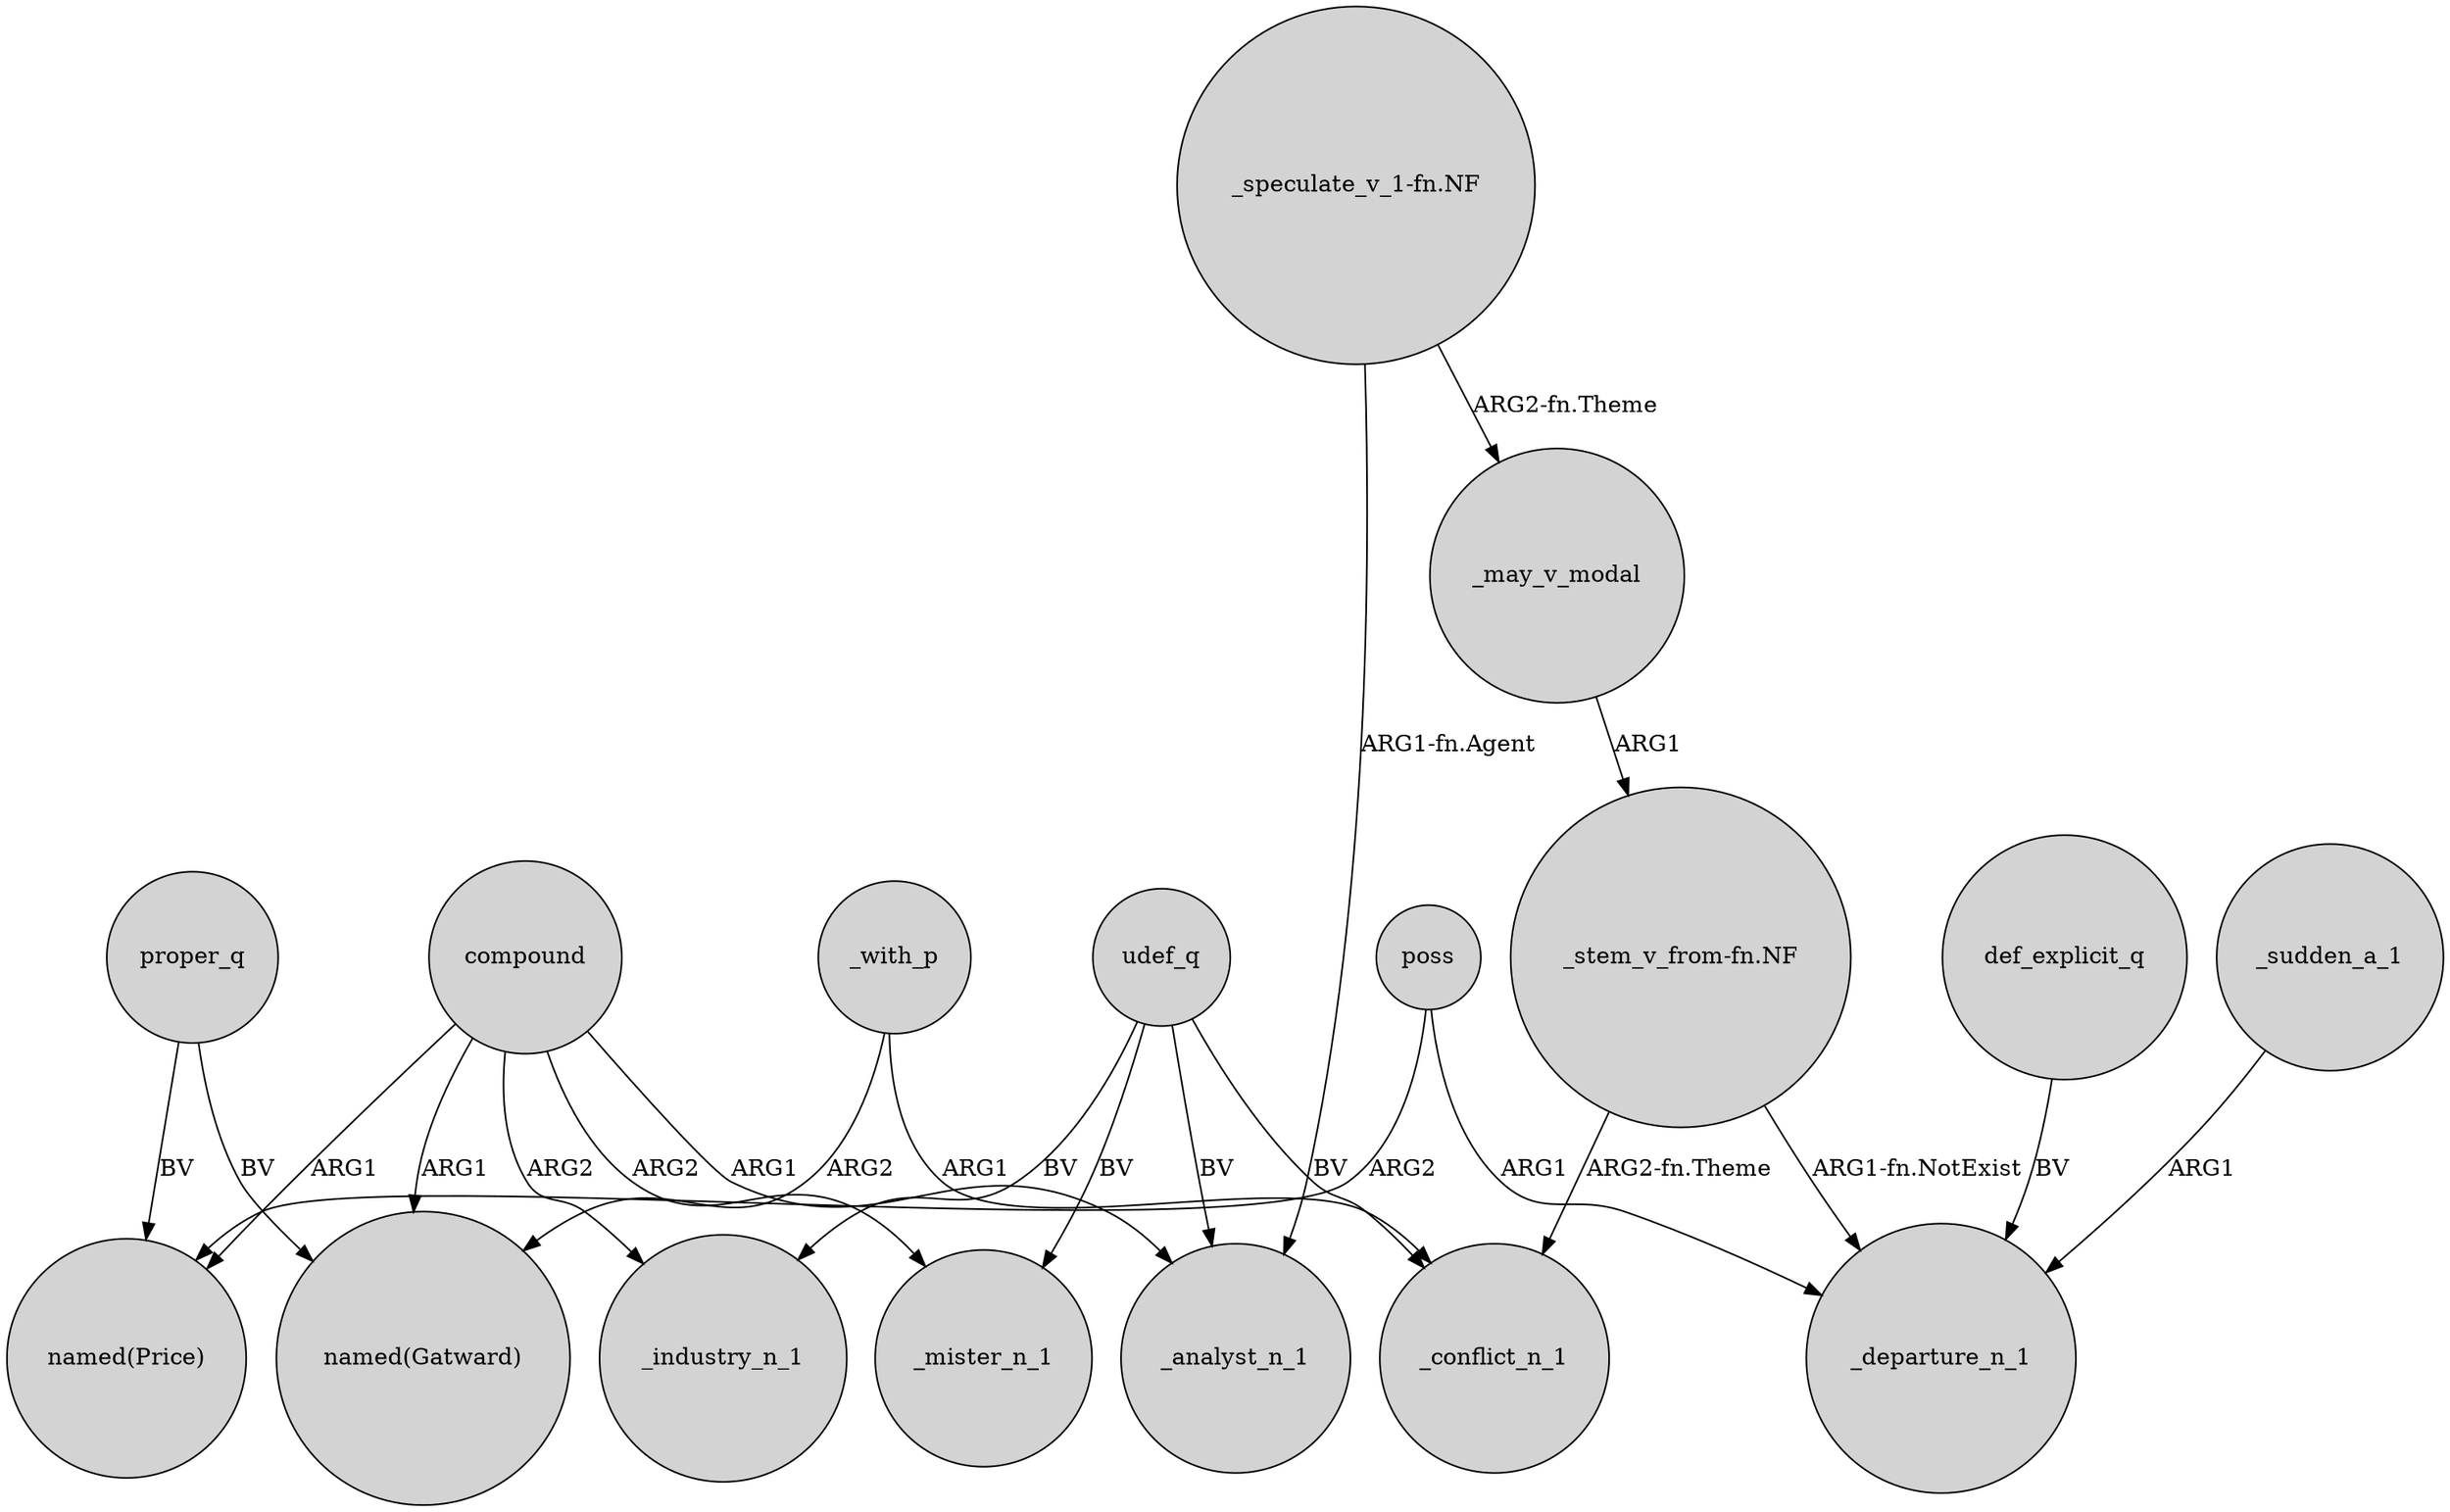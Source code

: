 digraph {
	node [shape=circle style=filled]
	poss -> "named(Price)" [label=ARG2]
	_with_p -> "named(Gatward)" [label=ARG2]
	compound -> _mister_n_1 [label=ARG2]
	udef_q -> _conflict_n_1 [label=BV]
	"_stem_v_from-fn.NF" -> _departure_n_1 [label="ARG1-fn.NotExist"]
	udef_q -> _mister_n_1 [label=BV]
	"_speculate_v_1-fn.NF" -> _analyst_n_1 [label="ARG1-fn.Agent"]
	compound -> "named(Gatward)" [label=ARG1]
	proper_q -> "named(Price)" [label=BV]
	compound -> _analyst_n_1 [label=ARG1]
	def_explicit_q -> _departure_n_1 [label=BV]
	"_stem_v_from-fn.NF" -> _conflict_n_1 [label="ARG2-fn.Theme"]
	_with_p -> _conflict_n_1 [label=ARG1]
	"_speculate_v_1-fn.NF" -> _may_v_modal [label="ARG2-fn.Theme"]
	compound -> _industry_n_1 [label=ARG2]
	proper_q -> "named(Gatward)" [label=BV]
	poss -> _departure_n_1 [label=ARG1]
	_sudden_a_1 -> _departure_n_1 [label=ARG1]
	udef_q -> _analyst_n_1 [label=BV]
	udef_q -> _industry_n_1 [label=BV]
	compound -> "named(Price)" [label=ARG1]
	_may_v_modal -> "_stem_v_from-fn.NF" [label=ARG1]
}
